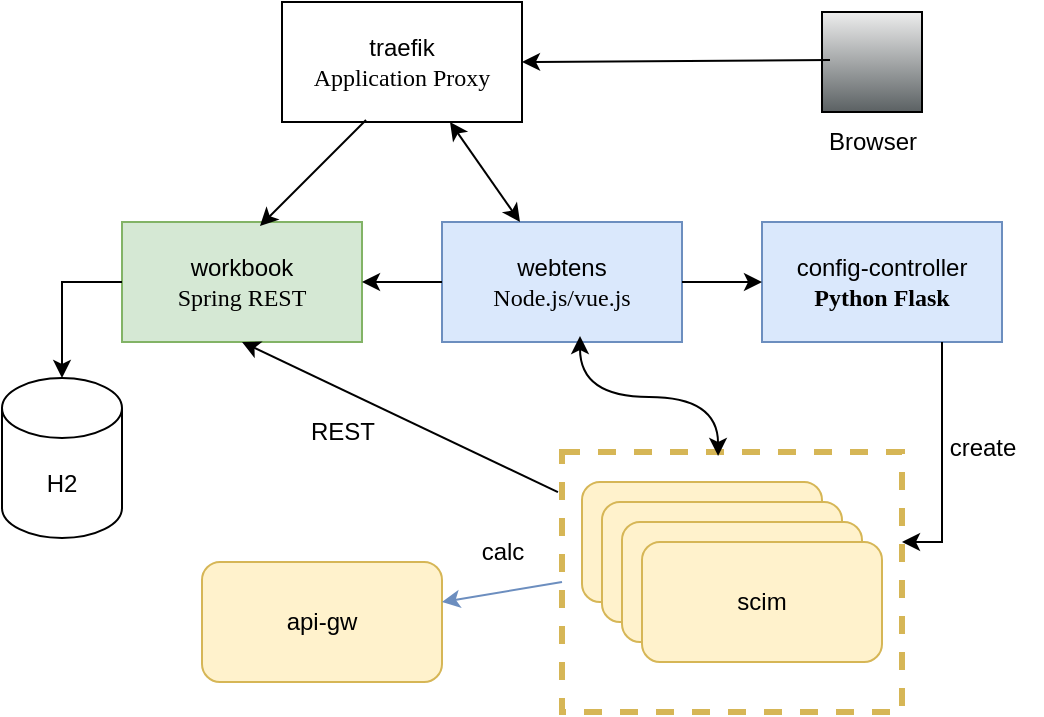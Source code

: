 <mxfile version="27.0.3">
  <diagram name="Page-1" id="uxHUiz3fvfQ2ZADVN1um">
    <mxGraphModel dx="1039" dy="821" grid="1" gridSize="10" guides="1" tooltips="1" connect="1" arrows="1" fold="1" page="1" pageScale="1" pageWidth="850" pageHeight="1100" math="0" shadow="0">
      <root>
        <mxCell id="0" />
        <mxCell id="1" parent="0" />
        <mxCell id="kufTj_RopSPvjLtaQXOu-1" value="&lt;div&gt;traefik&lt;/div&gt;&lt;div&gt;&lt;font face=&quot;Garamond&quot;&gt;Application Proxy&lt;/font&gt;&lt;/div&gt;" style="rounded=0;whiteSpace=wrap;html=1;" parent="1" vertex="1">
          <mxGeometry x="280" y="70" width="120" height="60" as="geometry" />
        </mxCell>
        <mxCell id="kufTj_RopSPvjLtaQXOu-2" value="&lt;div&gt;workbook&lt;/div&gt;&lt;div&gt;&lt;font face=&quot;Garamond&quot;&gt;Spring REST&lt;/font&gt;&lt;/div&gt;" style="rounded=0;whiteSpace=wrap;html=1;fillColor=#d5e8d4;strokeColor=#82b366;" parent="1" vertex="1">
          <mxGeometry x="200" y="180" width="120" height="60" as="geometry" />
        </mxCell>
        <mxCell id="kufTj_RopSPvjLtaQXOu-3" value="&lt;div&gt;webtens&lt;/div&gt;&lt;div&gt;&lt;font face=&quot;Garamond&quot;&gt;Node.js/vue.js&lt;/font&gt;&lt;/div&gt;" style="rounded=0;whiteSpace=wrap;html=1;fillColor=#dae8fc;strokeColor=#6c8ebf;" parent="1" vertex="1">
          <mxGeometry x="360" y="180" width="120" height="60" as="geometry" />
        </mxCell>
        <mxCell id="kufTj_RopSPvjLtaQXOu-4" value="&lt;div&gt;config-controller&lt;/div&gt;&lt;div&gt;&lt;font face=&quot;Garamond&quot;&gt;&lt;b&gt;Python Flask&lt;/b&gt;&lt;/font&gt;&lt;/div&gt;" style="rounded=0;whiteSpace=wrap;html=1;fillColor=#dae8fc;strokeColor=#6c8ebf;" parent="1" vertex="1">
          <mxGeometry x="520" y="180" width="120" height="60" as="geometry" />
        </mxCell>
        <mxCell id="kufTj_RopSPvjLtaQXOu-5" value="scim" style="rounded=1;whiteSpace=wrap;html=1;fillColor=#fff2cc;strokeColor=#d6b656;" parent="1" vertex="1">
          <mxGeometry x="430" y="310" width="120" height="60" as="geometry" />
        </mxCell>
        <mxCell id="kufTj_RopSPvjLtaQXOu-6" value="&lt;div&gt;api-gw&lt;/div&gt;" style="rounded=1;whiteSpace=wrap;html=1;fillColor=#fff2cc;strokeColor=#d6b656;" parent="1" vertex="1">
          <mxGeometry x="240" y="350" width="120" height="60" as="geometry" />
        </mxCell>
        <mxCell id="kufTj_RopSPvjLtaQXOu-8" value="calc" style="text;html=1;align=center;verticalAlign=middle;resizable=0;points=[];autosize=1;strokeColor=none;fillColor=none;" parent="1" vertex="1">
          <mxGeometry x="370" y="330" width="40" height="30" as="geometry" />
        </mxCell>
        <mxCell id="kufTj_RopSPvjLtaQXOu-9" value="" style="endArrow=classic;html=1;rounded=0;exitX=0.75;exitY=1;exitDx=0;exitDy=0;" parent="1" source="kufTj_RopSPvjLtaQXOu-4" edge="1">
          <mxGeometry width="50" height="50" relative="1" as="geometry">
            <mxPoint x="400" y="390" as="sourcePoint" />
            <mxPoint x="590" y="340" as="targetPoint" />
            <Array as="points">
              <mxPoint x="610" y="340" />
            </Array>
          </mxGeometry>
        </mxCell>
        <mxCell id="kufTj_RopSPvjLtaQXOu-10" value="scim" style="rounded=1;whiteSpace=wrap;html=1;fillColor=#fff2cc;strokeColor=#d6b656;" parent="1" vertex="1">
          <mxGeometry x="440" y="320" width="120" height="60" as="geometry" />
        </mxCell>
        <mxCell id="kufTj_RopSPvjLtaQXOu-11" value="scim" style="rounded=1;whiteSpace=wrap;html=1;fillColor=#fff2cc;strokeColor=#d6b656;" parent="1" vertex="1">
          <mxGeometry x="450" y="330" width="120" height="60" as="geometry" />
        </mxCell>
        <mxCell id="kufTj_RopSPvjLtaQXOu-12" value="scim" style="rounded=1;whiteSpace=wrap;html=1;fillColor=#fff2cc;strokeColor=#d6b656;" parent="1" vertex="1">
          <mxGeometry x="460" y="340" width="120" height="60" as="geometry" />
        </mxCell>
        <mxCell id="kufTj_RopSPvjLtaQXOu-13" value="create" style="text;html=1;align=center;verticalAlign=middle;resizable=0;points=[];autosize=1;strokeColor=none;fillColor=none;" parent="1" vertex="1">
          <mxGeometry x="600" y="278" width="60" height="30" as="geometry" />
        </mxCell>
        <mxCell id="kufTj_RopSPvjLtaQXOu-20" value="" style="rounded=0;orthogonalLoop=1;jettySize=auto;html=1;exitX=0;exitY=0.5;exitDx=0;exitDy=0;fillColor=#dae8fc;strokeColor=#6c8ebf;" parent="1" source="kufTj_RopSPvjLtaQXOu-14" target="kufTj_RopSPvjLtaQXOu-6" edge="1">
          <mxGeometry relative="1" as="geometry" />
        </mxCell>
        <mxCell id="kufTj_RopSPvjLtaQXOu-14" value="" style="rounded=0;whiteSpace=wrap;html=1;fillColor=none;dashed=1;strokeColor=#d6b656;strokeWidth=3;" parent="1" vertex="1">
          <mxGeometry x="420" y="295" width="170" height="130" as="geometry" />
        </mxCell>
        <mxCell id="kufTj_RopSPvjLtaQXOu-15" value="" style="endArrow=classic;html=1;rounded=0;exitX=1;exitY=0.5;exitDx=0;exitDy=0;entryX=0;entryY=0.5;entryDx=0;entryDy=0;" parent="1" source="kufTj_RopSPvjLtaQXOu-3" target="kufTj_RopSPvjLtaQXOu-4" edge="1">
          <mxGeometry width="50" height="50" relative="1" as="geometry">
            <mxPoint x="400" y="360" as="sourcePoint" />
            <mxPoint x="450" y="310" as="targetPoint" />
          </mxGeometry>
        </mxCell>
        <mxCell id="kufTj_RopSPvjLtaQXOu-16" value="" style="endArrow=classic;startArrow=classic;html=1;rounded=0;entryX=0.575;entryY=0.95;entryDx=0;entryDy=0;entryPerimeter=0;exitX=0.459;exitY=0.015;exitDx=0;exitDy=0;exitPerimeter=0;edgeStyle=orthogonalEdgeStyle;curved=1;" parent="1" source="kufTj_RopSPvjLtaQXOu-14" target="kufTj_RopSPvjLtaQXOu-3" edge="1">
          <mxGeometry width="50" height="50" relative="1" as="geometry">
            <mxPoint x="400" y="360" as="sourcePoint" />
            <mxPoint x="450" y="310" as="targetPoint" />
          </mxGeometry>
        </mxCell>
        <mxCell id="kufTj_RopSPvjLtaQXOu-18" value="" style="endArrow=classic;startArrow=classic;html=1;rounded=0;exitX=0.7;exitY=1;exitDx=0;exitDy=0;exitPerimeter=0;" parent="1" source="kufTj_RopSPvjLtaQXOu-1" target="kufTj_RopSPvjLtaQXOu-3" edge="1">
          <mxGeometry width="50" height="50" relative="1" as="geometry">
            <mxPoint x="400" y="360" as="sourcePoint" />
            <mxPoint x="450" y="310" as="targetPoint" />
          </mxGeometry>
        </mxCell>
        <mxCell id="kufTj_RopSPvjLtaQXOu-19" value="" style="endArrow=classic;html=1;rounded=0;entryX=0.5;entryY=1;entryDx=0;entryDy=0;exitX=-0.012;exitY=0.154;exitDx=0;exitDy=0;exitPerimeter=0;" parent="1" source="kufTj_RopSPvjLtaQXOu-14" target="kufTj_RopSPvjLtaQXOu-2" edge="1">
          <mxGeometry width="50" height="50" relative="1" as="geometry">
            <mxPoint x="400" y="360" as="sourcePoint" />
            <mxPoint x="450" y="310" as="targetPoint" />
          </mxGeometry>
        </mxCell>
        <mxCell id="kufTj_RopSPvjLtaQXOu-21" value="" style="endArrow=classic;html=1;rounded=0;exitX=0;exitY=0.5;exitDx=0;exitDy=0;entryX=1;entryY=0.5;entryDx=0;entryDy=0;" parent="1" source="kufTj_RopSPvjLtaQXOu-3" target="kufTj_RopSPvjLtaQXOu-2" edge="1">
          <mxGeometry width="50" height="50" relative="1" as="geometry">
            <mxPoint x="400" y="360" as="sourcePoint" />
            <mxPoint x="450" y="310" as="targetPoint" />
          </mxGeometry>
        </mxCell>
        <mxCell id="kufTj_RopSPvjLtaQXOu-22" value="" style="endArrow=classic;html=1;rounded=0;exitX=0.35;exitY=0.983;exitDx=0;exitDy=0;exitPerimeter=0;entryX=0.575;entryY=0.033;entryDx=0;entryDy=0;entryPerimeter=0;" parent="1" source="kufTj_RopSPvjLtaQXOu-1" target="kufTj_RopSPvjLtaQXOu-2" edge="1">
          <mxGeometry width="50" height="50" relative="1" as="geometry">
            <mxPoint x="400" y="360" as="sourcePoint" />
            <mxPoint x="450" y="310" as="targetPoint" />
          </mxGeometry>
        </mxCell>
        <mxCell id="kufTj_RopSPvjLtaQXOu-24" value="H2" style="shape=cylinder3;whiteSpace=wrap;html=1;boundedLbl=1;backgroundOutline=1;size=15;" parent="1" vertex="1">
          <mxGeometry x="140" y="258" width="60" height="80" as="geometry" />
        </mxCell>
        <mxCell id="kufTj_RopSPvjLtaQXOu-25" value="" style="endArrow=classic;html=1;rounded=0;exitX=0;exitY=0.5;exitDx=0;exitDy=0;" parent="1" source="kufTj_RopSPvjLtaQXOu-2" target="kufTj_RopSPvjLtaQXOu-24" edge="1">
          <mxGeometry width="50" height="50" relative="1" as="geometry">
            <mxPoint x="340" y="410" as="sourcePoint" />
            <mxPoint x="390" y="360" as="targetPoint" />
            <Array as="points">
              <mxPoint x="170" y="210" />
            </Array>
          </mxGeometry>
        </mxCell>
        <mxCell id="kufTj_RopSPvjLtaQXOu-26" value="REST" style="text;html=1;align=center;verticalAlign=middle;resizable=0;points=[];autosize=1;strokeColor=none;fillColor=none;" parent="1" vertex="1">
          <mxGeometry x="280" y="270" width="60" height="30" as="geometry" />
        </mxCell>
        <mxCell id="kufTj_RopSPvjLtaQXOu-27" value="" style="shape=mxgraph.networks2.icon;aspect=fixed;fillColor=#EDEDED;strokeColor=#000000;gradientColor=#5B6163;network2IconShadow=1;network2bgFillColor=none;network2Icon=mxgraph.networks2.globe;network2IconW=1;network2IconH=1;" parent="1" vertex="1">
          <mxGeometry x="550" y="75" width="50" height="50" as="geometry" />
        </mxCell>
        <mxCell id="kufTj_RopSPvjLtaQXOu-28" value="" style="endArrow=classic;html=1;rounded=0;entryX=1;entryY=0.5;entryDx=0;entryDy=0;exitX=0.08;exitY=0.48;exitDx=0;exitDy=0;exitPerimeter=0;" parent="1" source="kufTj_RopSPvjLtaQXOu-27" target="kufTj_RopSPvjLtaQXOu-1" edge="1">
          <mxGeometry width="50" height="50" relative="1" as="geometry">
            <mxPoint x="510" y="450" as="sourcePoint" />
            <mxPoint x="560" y="400" as="targetPoint" />
          </mxGeometry>
        </mxCell>
        <mxCell id="kufTj_RopSPvjLtaQXOu-30" value="Browser" style="text;html=1;align=center;verticalAlign=middle;resizable=0;points=[];autosize=1;strokeColor=none;fillColor=none;" parent="1" vertex="1">
          <mxGeometry x="540" y="125" width="70" height="30" as="geometry" />
        </mxCell>
      </root>
    </mxGraphModel>
  </diagram>
</mxfile>
